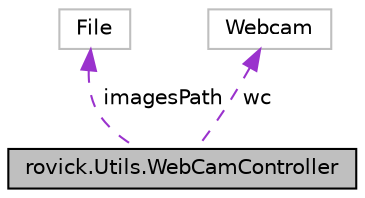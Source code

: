 digraph "rovick.Utils.WebCamController"
{
  edge [fontname="Helvetica",fontsize="10",labelfontname="Helvetica",labelfontsize="10"];
  node [fontname="Helvetica",fontsize="10",shape=record];
  Node1 [label="rovick.Utils.WebCamController",height=0.2,width=0.4,color="black", fillcolor="grey75", style="filled", fontcolor="black"];
  Node2 -> Node1 [dir="back",color="darkorchid3",fontsize="10",style="dashed",label=" imagesPath" ,fontname="Helvetica"];
  Node2 [label="File",height=0.2,width=0.4,color="grey75", fillcolor="white", style="filled"];
  Node3 -> Node1 [dir="back",color="darkorchid3",fontsize="10",style="dashed",label=" wc" ,fontname="Helvetica"];
  Node3 [label="Webcam",height=0.2,width=0.4,color="grey75", fillcolor="white", style="filled"];
}
